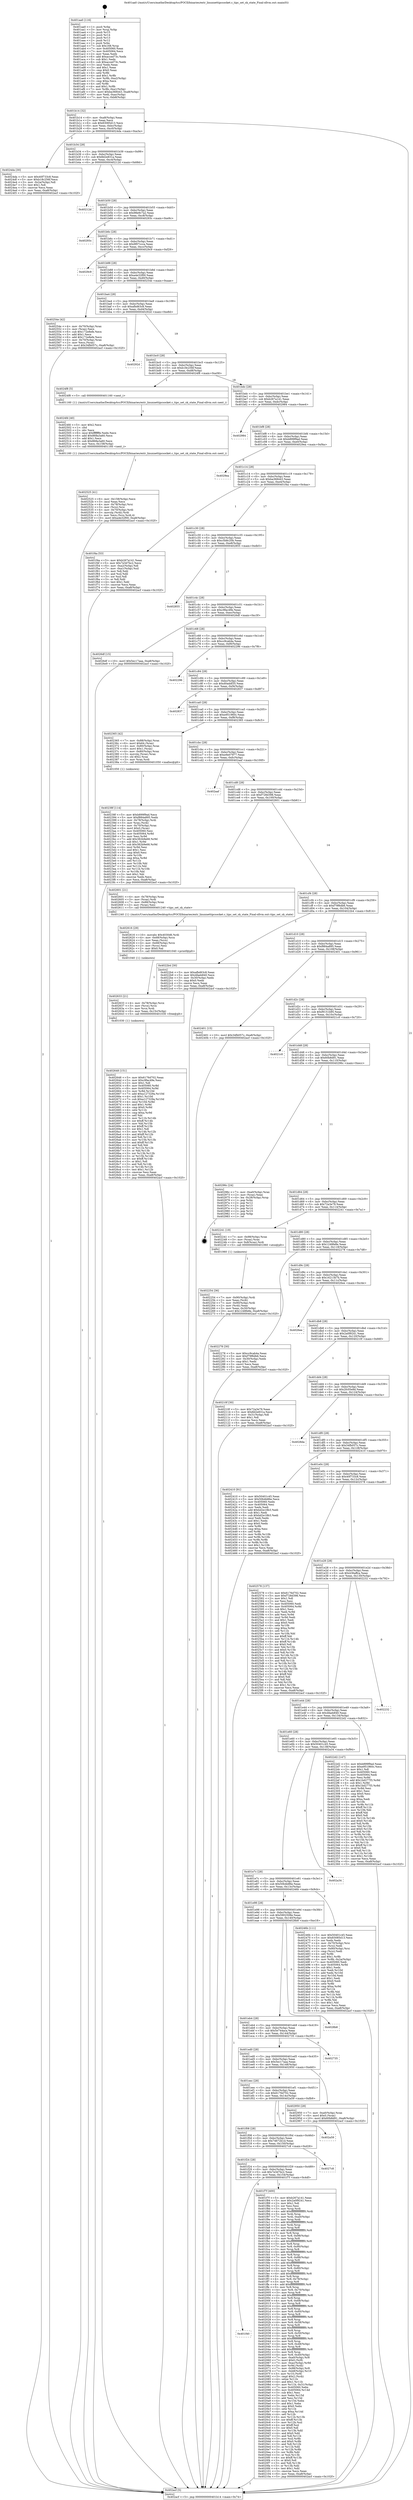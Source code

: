 digraph "0x401aa0" {
  label = "0x401aa0 (/mnt/c/Users/mathe/Desktop/tcc/POCII/binaries/extr_linuxnettipcsocket.c_tipc_set_sk_state_Final-ollvm.out::main(0))"
  labelloc = "t"
  node[shape=record]

  Entry [label="",width=0.3,height=0.3,shape=circle,fillcolor=black,style=filled]
  "0x401b14" [label="{
     0x401b14 [32]\l
     | [instrs]\l
     &nbsp;&nbsp;0x401b14 \<+6\>: mov -0xa8(%rbp),%eax\l
     &nbsp;&nbsp;0x401b1a \<+2\>: mov %eax,%ecx\l
     &nbsp;&nbsp;0x401b1c \<+6\>: sub $0x83085d13,%ecx\l
     &nbsp;&nbsp;0x401b22 \<+6\>: mov %eax,-0xbc(%rbp)\l
     &nbsp;&nbsp;0x401b28 \<+6\>: mov %ecx,-0xc0(%rbp)\l
     &nbsp;&nbsp;0x401b2e \<+6\>: je 00000000004024da \<main+0xa3a\>\l
  }"]
  "0x4024da" [label="{
     0x4024da [30]\l
     | [instrs]\l
     &nbsp;&nbsp;0x4024da \<+5\>: mov $0x40f733c8,%eax\l
     &nbsp;&nbsp;0x4024df \<+5\>: mov $0xb18c256f,%ecx\l
     &nbsp;&nbsp;0x4024e4 \<+3\>: mov -0x2a(%rbp),%dl\l
     &nbsp;&nbsp;0x4024e7 \<+3\>: test $0x1,%dl\l
     &nbsp;&nbsp;0x4024ea \<+3\>: cmovne %ecx,%eax\l
     &nbsp;&nbsp;0x4024ed \<+6\>: mov %eax,-0xa8(%rbp)\l
     &nbsp;&nbsp;0x4024f3 \<+5\>: jmp 0000000000402acf \<main+0x102f\>\l
  }"]
  "0x401b34" [label="{
     0x401b34 [28]\l
     | [instrs]\l
     &nbsp;&nbsp;0x401b34 \<+5\>: jmp 0000000000401b39 \<main+0x99\>\l
     &nbsp;&nbsp;0x401b39 \<+6\>: mov -0xbc(%rbp),%eax\l
     &nbsp;&nbsp;0x401b3f \<+5\>: sub $0x8d2e831a,%eax\l
     &nbsp;&nbsp;0x401b44 \<+6\>: mov %eax,-0xc4(%rbp)\l
     &nbsp;&nbsp;0x401b4a \<+6\>: je 000000000040212d \<main+0x68d\>\l
  }"]
  Exit [label="",width=0.3,height=0.3,shape=circle,fillcolor=black,style=filled,peripheries=2]
  "0x40212d" [label="{
     0x40212d\l
  }", style=dashed]
  "0x401b50" [label="{
     0x401b50 [28]\l
     | [instrs]\l
     &nbsp;&nbsp;0x401b50 \<+5\>: jmp 0000000000401b55 \<main+0xb5\>\l
     &nbsp;&nbsp;0x401b55 \<+6\>: mov -0xbc(%rbp),%eax\l
     &nbsp;&nbsp;0x401b5b \<+5\>: sub $0x98e9c7a2,%eax\l
     &nbsp;&nbsp;0x401b60 \<+6\>: mov %eax,-0xc8(%rbp)\l
     &nbsp;&nbsp;0x401b66 \<+6\>: je 000000000040293c \<main+0xe9c\>\l
  }"]
  "0x402648" [label="{
     0x402648 [151]\l
     | [instrs]\l
     &nbsp;&nbsp;0x402648 \<+5\>: mov $0x6176d702,%eax\l
     &nbsp;&nbsp;0x40264d \<+5\>: mov $0xc9fac49e,%esi\l
     &nbsp;&nbsp;0x402652 \<+2\>: mov $0x1,%dl\l
     &nbsp;&nbsp;0x402654 \<+8\>: mov 0x405060,%r8d\l
     &nbsp;&nbsp;0x40265c \<+8\>: mov 0x405064,%r9d\l
     &nbsp;&nbsp;0x402664 \<+3\>: mov %r8d,%r10d\l
     &nbsp;&nbsp;0x402667 \<+7\>: add $0xa127329a,%r10d\l
     &nbsp;&nbsp;0x40266e \<+4\>: sub $0x1,%r10d\l
     &nbsp;&nbsp;0x402672 \<+7\>: sub $0xa127329a,%r10d\l
     &nbsp;&nbsp;0x402679 \<+4\>: imul %r10d,%r8d\l
     &nbsp;&nbsp;0x40267d \<+4\>: and $0x1,%r8d\l
     &nbsp;&nbsp;0x402681 \<+4\>: cmp $0x0,%r8d\l
     &nbsp;&nbsp;0x402685 \<+4\>: sete %r11b\l
     &nbsp;&nbsp;0x402689 \<+4\>: cmp $0xa,%r9d\l
     &nbsp;&nbsp;0x40268d \<+3\>: setl %bl\l
     &nbsp;&nbsp;0x402690 \<+3\>: mov %r11b,%r14b\l
     &nbsp;&nbsp;0x402693 \<+4\>: xor $0xff,%r14b\l
     &nbsp;&nbsp;0x402697 \<+3\>: mov %bl,%r15b\l
     &nbsp;&nbsp;0x40269a \<+4\>: xor $0xff,%r15b\l
     &nbsp;&nbsp;0x40269e \<+3\>: xor $0x1,%dl\l
     &nbsp;&nbsp;0x4026a1 \<+3\>: mov %r14b,%r12b\l
     &nbsp;&nbsp;0x4026a4 \<+4\>: and $0xff,%r12b\l
     &nbsp;&nbsp;0x4026a8 \<+3\>: and %dl,%r11b\l
     &nbsp;&nbsp;0x4026ab \<+3\>: mov %r15b,%r13b\l
     &nbsp;&nbsp;0x4026ae \<+4\>: and $0xff,%r13b\l
     &nbsp;&nbsp;0x4026b2 \<+2\>: and %dl,%bl\l
     &nbsp;&nbsp;0x4026b4 \<+3\>: or %r11b,%r12b\l
     &nbsp;&nbsp;0x4026b7 \<+3\>: or %bl,%r13b\l
     &nbsp;&nbsp;0x4026ba \<+3\>: xor %r13b,%r12b\l
     &nbsp;&nbsp;0x4026bd \<+3\>: or %r15b,%r14b\l
     &nbsp;&nbsp;0x4026c0 \<+4\>: xor $0xff,%r14b\l
     &nbsp;&nbsp;0x4026c4 \<+3\>: or $0x1,%dl\l
     &nbsp;&nbsp;0x4026c7 \<+3\>: and %dl,%r14b\l
     &nbsp;&nbsp;0x4026ca \<+3\>: or %r14b,%r12b\l
     &nbsp;&nbsp;0x4026cd \<+4\>: test $0x1,%r12b\l
     &nbsp;&nbsp;0x4026d1 \<+3\>: cmovne %esi,%eax\l
     &nbsp;&nbsp;0x4026d4 \<+6\>: mov %eax,-0xa8(%rbp)\l
     &nbsp;&nbsp;0x4026da \<+5\>: jmp 0000000000402acf \<main+0x102f\>\l
  }"]
  "0x40293c" [label="{
     0x40293c\l
  }", style=dashed]
  "0x401b6c" [label="{
     0x401b6c [28]\l
     | [instrs]\l
     &nbsp;&nbsp;0x401b6c \<+5\>: jmp 0000000000401b71 \<main+0xd1\>\l
     &nbsp;&nbsp;0x401b71 \<+6\>: mov -0xbc(%rbp),%eax\l
     &nbsp;&nbsp;0x401b77 \<+5\>: sub $0x9f07ccca,%eax\l
     &nbsp;&nbsp;0x401b7c \<+6\>: mov %eax,-0xcc(%rbp)\l
     &nbsp;&nbsp;0x401b82 \<+6\>: je 00000000004029c9 \<main+0xf29\>\l
  }"]
  "0x402633" [label="{
     0x402633 [21]\l
     | [instrs]\l
     &nbsp;&nbsp;0x402633 \<+4\>: mov -0x78(%rbp),%rcx\l
     &nbsp;&nbsp;0x402637 \<+3\>: mov (%rcx),%rcx\l
     &nbsp;&nbsp;0x40263a \<+3\>: mov %rcx,%rdi\l
     &nbsp;&nbsp;0x40263d \<+6\>: mov %eax,-0x15c(%rbp)\l
     &nbsp;&nbsp;0x402643 \<+5\>: call 0000000000401030 \<free@plt\>\l
     | [calls]\l
     &nbsp;&nbsp;0x401030 \{1\} (unknown)\l
  }"]
  "0x4029c9" [label="{
     0x4029c9\l
  }", style=dashed]
  "0x401b88" [label="{
     0x401b88 [28]\l
     | [instrs]\l
     &nbsp;&nbsp;0x401b88 \<+5\>: jmp 0000000000401b8d \<main+0xed\>\l
     &nbsp;&nbsp;0x401b8d \<+6\>: mov -0xbc(%rbp),%eax\l
     &nbsp;&nbsp;0x401b93 \<+5\>: sub $0xa4e32f00,%eax\l
     &nbsp;&nbsp;0x401b98 \<+6\>: mov %eax,-0xd0(%rbp)\l
     &nbsp;&nbsp;0x401b9e \<+6\>: je 000000000040254e \<main+0xaae\>\l
  }"]
  "0x402616" [label="{
     0x402616 [29]\l
     | [instrs]\l
     &nbsp;&nbsp;0x402616 \<+10\>: movabs $0x4030d6,%rdi\l
     &nbsp;&nbsp;0x402620 \<+4\>: mov -0x68(%rbp),%rcx\l
     &nbsp;&nbsp;0x402624 \<+2\>: mov %eax,(%rcx)\l
     &nbsp;&nbsp;0x402626 \<+4\>: mov -0x68(%rbp),%rcx\l
     &nbsp;&nbsp;0x40262a \<+2\>: mov (%rcx),%esi\l
     &nbsp;&nbsp;0x40262c \<+2\>: mov $0x0,%al\l
     &nbsp;&nbsp;0x40262e \<+5\>: call 0000000000401040 \<printf@plt\>\l
     | [calls]\l
     &nbsp;&nbsp;0x401040 \{1\} (unknown)\l
  }"]
  "0x40254e" [label="{
     0x40254e [42]\l
     | [instrs]\l
     &nbsp;&nbsp;0x40254e \<+4\>: mov -0x70(%rbp),%rax\l
     &nbsp;&nbsp;0x402552 \<+2\>: mov (%rax),%ecx\l
     &nbsp;&nbsp;0x402554 \<+6\>: sub $0x172e8efe,%ecx\l
     &nbsp;&nbsp;0x40255a \<+3\>: add $0x1,%ecx\l
     &nbsp;&nbsp;0x40255d \<+6\>: add $0x172e8efe,%ecx\l
     &nbsp;&nbsp;0x402563 \<+4\>: mov -0x70(%rbp),%rax\l
     &nbsp;&nbsp;0x402567 \<+2\>: mov %ecx,(%rax)\l
     &nbsp;&nbsp;0x402569 \<+10\>: movl $0x34fb057c,-0xa8(%rbp)\l
     &nbsp;&nbsp;0x402573 \<+5\>: jmp 0000000000402acf \<main+0x102f\>\l
  }"]
  "0x401ba4" [label="{
     0x401ba4 [28]\l
     | [instrs]\l
     &nbsp;&nbsp;0x401ba4 \<+5\>: jmp 0000000000401ba9 \<main+0x109\>\l
     &nbsp;&nbsp;0x401ba9 \<+6\>: mov -0xbc(%rbp),%eax\l
     &nbsp;&nbsp;0x401baf \<+5\>: sub $0xafbd63c8,%eax\l
     &nbsp;&nbsp;0x401bb4 \<+6\>: mov %eax,-0xd4(%rbp)\l
     &nbsp;&nbsp;0x401bba \<+6\>: je 000000000040292d \<main+0xe8d\>\l
  }"]
  "0x402525" [label="{
     0x402525 [41]\l
     | [instrs]\l
     &nbsp;&nbsp;0x402525 \<+6\>: mov -0x158(%rbp),%ecx\l
     &nbsp;&nbsp;0x40252b \<+3\>: imul %eax,%ecx\l
     &nbsp;&nbsp;0x40252e \<+4\>: mov -0x78(%rbp),%rsi\l
     &nbsp;&nbsp;0x402532 \<+3\>: mov (%rsi),%rsi\l
     &nbsp;&nbsp;0x402535 \<+4\>: mov -0x70(%rbp),%rdi\l
     &nbsp;&nbsp;0x402539 \<+3\>: movslq (%rdi),%rdi\l
     &nbsp;&nbsp;0x40253c \<+3\>: mov %ecx,(%rsi,%rdi,4)\l
     &nbsp;&nbsp;0x40253f \<+10\>: movl $0xa4e32f00,-0xa8(%rbp)\l
     &nbsp;&nbsp;0x402549 \<+5\>: jmp 0000000000402acf \<main+0x102f\>\l
  }"]
  "0x40292d" [label="{
     0x40292d\l
  }", style=dashed]
  "0x401bc0" [label="{
     0x401bc0 [28]\l
     | [instrs]\l
     &nbsp;&nbsp;0x401bc0 \<+5\>: jmp 0000000000401bc5 \<main+0x125\>\l
     &nbsp;&nbsp;0x401bc5 \<+6\>: mov -0xbc(%rbp),%eax\l
     &nbsp;&nbsp;0x401bcb \<+5\>: sub $0xb18c256f,%eax\l
     &nbsp;&nbsp;0x401bd0 \<+6\>: mov %eax,-0xd8(%rbp)\l
     &nbsp;&nbsp;0x401bd6 \<+6\>: je 00000000004024f8 \<main+0xa58\>\l
  }"]
  "0x4024fd" [label="{
     0x4024fd [40]\l
     | [instrs]\l
     &nbsp;&nbsp;0x4024fd \<+5\>: mov $0x2,%ecx\l
     &nbsp;&nbsp;0x402502 \<+1\>: cltd\l
     &nbsp;&nbsp;0x402503 \<+2\>: idiv %ecx\l
     &nbsp;&nbsp;0x402505 \<+6\>: imul $0xfffffffe,%edx,%ecx\l
     &nbsp;&nbsp;0x40250b \<+6\>: add $0x868a3a60,%ecx\l
     &nbsp;&nbsp;0x402511 \<+3\>: add $0x1,%ecx\l
     &nbsp;&nbsp;0x402514 \<+6\>: sub $0x868a3a60,%ecx\l
     &nbsp;&nbsp;0x40251a \<+6\>: mov %ecx,-0x158(%rbp)\l
     &nbsp;&nbsp;0x402520 \<+5\>: call 0000000000401160 \<next_i\>\l
     | [calls]\l
     &nbsp;&nbsp;0x401160 \{1\} (/mnt/c/Users/mathe/Desktop/tcc/POCII/binaries/extr_linuxnettipcsocket.c_tipc_set_sk_state_Final-ollvm.out::next_i)\l
  }"]
  "0x4024f8" [label="{
     0x4024f8 [5]\l
     | [instrs]\l
     &nbsp;&nbsp;0x4024f8 \<+5\>: call 0000000000401160 \<next_i\>\l
     | [calls]\l
     &nbsp;&nbsp;0x401160 \{1\} (/mnt/c/Users/mathe/Desktop/tcc/POCII/binaries/extr_linuxnettipcsocket.c_tipc_set_sk_state_Final-ollvm.out::next_i)\l
  }"]
  "0x401bdc" [label="{
     0x401bdc [28]\l
     | [instrs]\l
     &nbsp;&nbsp;0x401bdc \<+5\>: jmp 0000000000401be1 \<main+0x141\>\l
     &nbsp;&nbsp;0x401be1 \<+6\>: mov -0xbc(%rbp),%eax\l
     &nbsp;&nbsp;0x401be7 \<+5\>: sub $0xb267a141,%eax\l
     &nbsp;&nbsp;0x401bec \<+6\>: mov %eax,-0xdc(%rbp)\l
     &nbsp;&nbsp;0x401bf2 \<+6\>: je 0000000000402984 \<main+0xee4\>\l
  }"]
  "0x40238f" [label="{
     0x40238f [114]\l
     | [instrs]\l
     &nbsp;&nbsp;0x40238f \<+5\>: mov $0xb899f9ad,%ecx\l
     &nbsp;&nbsp;0x402394 \<+5\>: mov $0xf884a895,%edx\l
     &nbsp;&nbsp;0x402399 \<+4\>: mov -0x78(%rbp),%rdi\l
     &nbsp;&nbsp;0x40239d \<+3\>: mov %rax,(%rdi)\l
     &nbsp;&nbsp;0x4023a0 \<+4\>: mov -0x70(%rbp),%rax\l
     &nbsp;&nbsp;0x4023a4 \<+6\>: movl $0x0,(%rax)\l
     &nbsp;&nbsp;0x4023aa \<+7\>: mov 0x405060,%esi\l
     &nbsp;&nbsp;0x4023b1 \<+8\>: mov 0x405064,%r8d\l
     &nbsp;&nbsp;0x4023b9 \<+3\>: mov %esi,%r9d\l
     &nbsp;&nbsp;0x4023bc \<+7\>: add $0x382b9e68,%r9d\l
     &nbsp;&nbsp;0x4023c3 \<+4\>: sub $0x1,%r9d\l
     &nbsp;&nbsp;0x4023c7 \<+7\>: sub $0x382b9e68,%r9d\l
     &nbsp;&nbsp;0x4023ce \<+4\>: imul %r9d,%esi\l
     &nbsp;&nbsp;0x4023d2 \<+3\>: and $0x1,%esi\l
     &nbsp;&nbsp;0x4023d5 \<+3\>: cmp $0x0,%esi\l
     &nbsp;&nbsp;0x4023d8 \<+4\>: sete %r10b\l
     &nbsp;&nbsp;0x4023dc \<+4\>: cmp $0xa,%r8d\l
     &nbsp;&nbsp;0x4023e0 \<+4\>: setl %r11b\l
     &nbsp;&nbsp;0x4023e4 \<+3\>: mov %r10b,%bl\l
     &nbsp;&nbsp;0x4023e7 \<+3\>: and %r11b,%bl\l
     &nbsp;&nbsp;0x4023ea \<+3\>: xor %r11b,%r10b\l
     &nbsp;&nbsp;0x4023ed \<+3\>: or %r10b,%bl\l
     &nbsp;&nbsp;0x4023f0 \<+3\>: test $0x1,%bl\l
     &nbsp;&nbsp;0x4023f3 \<+3\>: cmovne %edx,%ecx\l
     &nbsp;&nbsp;0x4023f6 \<+6\>: mov %ecx,-0xa8(%rbp)\l
     &nbsp;&nbsp;0x4023fc \<+5\>: jmp 0000000000402acf \<main+0x102f\>\l
  }"]
  "0x402984" [label="{
     0x402984\l
  }", style=dashed]
  "0x401bf8" [label="{
     0x401bf8 [28]\l
     | [instrs]\l
     &nbsp;&nbsp;0x401bf8 \<+5\>: jmp 0000000000401bfd \<main+0x15d\>\l
     &nbsp;&nbsp;0x401bfd \<+6\>: mov -0xbc(%rbp),%eax\l
     &nbsp;&nbsp;0x401c03 \<+5\>: sub $0xb899f9ad,%eax\l
     &nbsp;&nbsp;0x401c08 \<+6\>: mov %eax,-0xe0(%rbp)\l
     &nbsp;&nbsp;0x401c0e \<+6\>: je 00000000004029ea \<main+0xf4a\>\l
  }"]
  "0x402254" [label="{
     0x402254 [36]\l
     | [instrs]\l
     &nbsp;&nbsp;0x402254 \<+7\>: mov -0x90(%rbp),%rdi\l
     &nbsp;&nbsp;0x40225b \<+2\>: mov %eax,(%rdi)\l
     &nbsp;&nbsp;0x40225d \<+7\>: mov -0x90(%rbp),%rdi\l
     &nbsp;&nbsp;0x402264 \<+2\>: mov (%rdi),%eax\l
     &nbsp;&nbsp;0x402266 \<+3\>: mov %eax,-0x30(%rbp)\l
     &nbsp;&nbsp;0x402269 \<+10\>: movl $0x1248fe8e,-0xa8(%rbp)\l
     &nbsp;&nbsp;0x402273 \<+5\>: jmp 0000000000402acf \<main+0x102f\>\l
  }"]
  "0x4029ea" [label="{
     0x4029ea\l
  }", style=dashed]
  "0x401c14" [label="{
     0x401c14 [28]\l
     | [instrs]\l
     &nbsp;&nbsp;0x401c14 \<+5\>: jmp 0000000000401c19 \<main+0x179\>\l
     &nbsp;&nbsp;0x401c19 \<+6\>: mov -0xbc(%rbp),%eax\l
     &nbsp;&nbsp;0x401c1f \<+5\>: sub $0xba368443,%eax\l
     &nbsp;&nbsp;0x401c24 \<+6\>: mov %eax,-0xe4(%rbp)\l
     &nbsp;&nbsp;0x401c2a \<+6\>: je 0000000000401f4a \<main+0x4aa\>\l
  }"]
  "0x401f40" [label="{
     0x401f40\l
  }", style=dashed]
  "0x401f4a" [label="{
     0x401f4a [53]\l
     | [instrs]\l
     &nbsp;&nbsp;0x401f4a \<+5\>: mov $0xb267a141,%eax\l
     &nbsp;&nbsp;0x401f4f \<+5\>: mov $0x7e3d7bc2,%ecx\l
     &nbsp;&nbsp;0x401f54 \<+6\>: mov -0xa2(%rbp),%dl\l
     &nbsp;&nbsp;0x401f5a \<+7\>: mov -0xa1(%rbp),%sil\l
     &nbsp;&nbsp;0x401f61 \<+3\>: mov %dl,%dil\l
     &nbsp;&nbsp;0x401f64 \<+3\>: and %sil,%dil\l
     &nbsp;&nbsp;0x401f67 \<+3\>: xor %sil,%dl\l
     &nbsp;&nbsp;0x401f6a \<+3\>: or %dl,%dil\l
     &nbsp;&nbsp;0x401f6d \<+4\>: test $0x1,%dil\l
     &nbsp;&nbsp;0x401f71 \<+3\>: cmovne %ecx,%eax\l
     &nbsp;&nbsp;0x401f74 \<+6\>: mov %eax,-0xa8(%rbp)\l
     &nbsp;&nbsp;0x401f7a \<+5\>: jmp 0000000000402acf \<main+0x102f\>\l
  }"]
  "0x401c30" [label="{
     0x401c30 [28]\l
     | [instrs]\l
     &nbsp;&nbsp;0x401c30 \<+5\>: jmp 0000000000401c35 \<main+0x195\>\l
     &nbsp;&nbsp;0x401c35 \<+6\>: mov -0xbc(%rbp),%eax\l
     &nbsp;&nbsp;0x401c3b \<+5\>: sub $0xc5b8c20b,%eax\l
     &nbsp;&nbsp;0x401c40 \<+6\>: mov %eax,-0xe8(%rbp)\l
     &nbsp;&nbsp;0x401c46 \<+6\>: je 0000000000402855 \<main+0xdb5\>\l
  }"]
  "0x402acf" [label="{
     0x402acf [5]\l
     | [instrs]\l
     &nbsp;&nbsp;0x402acf \<+5\>: jmp 0000000000401b14 \<main+0x74\>\l
  }"]
  "0x401aa0" [label="{
     0x401aa0 [116]\l
     | [instrs]\l
     &nbsp;&nbsp;0x401aa0 \<+1\>: push %rbp\l
     &nbsp;&nbsp;0x401aa1 \<+3\>: mov %rsp,%rbp\l
     &nbsp;&nbsp;0x401aa4 \<+2\>: push %r15\l
     &nbsp;&nbsp;0x401aa6 \<+2\>: push %r14\l
     &nbsp;&nbsp;0x401aa8 \<+2\>: push %r13\l
     &nbsp;&nbsp;0x401aaa \<+2\>: push %r12\l
     &nbsp;&nbsp;0x401aac \<+1\>: push %rbx\l
     &nbsp;&nbsp;0x401aad \<+7\>: sub $0x168,%rsp\l
     &nbsp;&nbsp;0x401ab4 \<+7\>: mov 0x405060,%eax\l
     &nbsp;&nbsp;0x401abb \<+7\>: mov 0x405064,%ecx\l
     &nbsp;&nbsp;0x401ac2 \<+2\>: mov %eax,%edx\l
     &nbsp;&nbsp;0x401ac4 \<+6\>: add $0xacced73c,%edx\l
     &nbsp;&nbsp;0x401aca \<+3\>: sub $0x1,%edx\l
     &nbsp;&nbsp;0x401acd \<+6\>: sub $0xacced73c,%edx\l
     &nbsp;&nbsp;0x401ad3 \<+3\>: imul %edx,%eax\l
     &nbsp;&nbsp;0x401ad6 \<+3\>: and $0x1,%eax\l
     &nbsp;&nbsp;0x401ad9 \<+3\>: cmp $0x0,%eax\l
     &nbsp;&nbsp;0x401adc \<+4\>: sete %r8b\l
     &nbsp;&nbsp;0x401ae0 \<+4\>: and $0x1,%r8b\l
     &nbsp;&nbsp;0x401ae4 \<+7\>: mov %r8b,-0xa2(%rbp)\l
     &nbsp;&nbsp;0x401aeb \<+3\>: cmp $0xa,%ecx\l
     &nbsp;&nbsp;0x401aee \<+4\>: setl %r8b\l
     &nbsp;&nbsp;0x401af2 \<+4\>: and $0x1,%r8b\l
     &nbsp;&nbsp;0x401af6 \<+7\>: mov %r8b,-0xa1(%rbp)\l
     &nbsp;&nbsp;0x401afd \<+10\>: movl $0xba368443,-0xa8(%rbp)\l
     &nbsp;&nbsp;0x401b07 \<+6\>: mov %edi,-0xac(%rbp)\l
     &nbsp;&nbsp;0x401b0d \<+7\>: mov %rsi,-0xb8(%rbp)\l
  }"]
  "0x401f7f" [label="{
     0x401f7f [400]\l
     | [instrs]\l
     &nbsp;&nbsp;0x401f7f \<+5\>: mov $0xb267a141,%eax\l
     &nbsp;&nbsp;0x401f84 \<+5\>: mov $0x2a0f9241,%ecx\l
     &nbsp;&nbsp;0x401f89 \<+2\>: mov $0x1,%dl\l
     &nbsp;&nbsp;0x401f8b \<+2\>: xor %esi,%esi\l
     &nbsp;&nbsp;0x401f8d \<+3\>: mov %rsp,%rdi\l
     &nbsp;&nbsp;0x401f90 \<+4\>: add $0xfffffffffffffff0,%rdi\l
     &nbsp;&nbsp;0x401f94 \<+3\>: mov %rdi,%rsp\l
     &nbsp;&nbsp;0x401f97 \<+7\>: mov %rdi,-0xa0(%rbp)\l
     &nbsp;&nbsp;0x401f9e \<+3\>: mov %rsp,%rdi\l
     &nbsp;&nbsp;0x401fa1 \<+4\>: add $0xfffffffffffffff0,%rdi\l
     &nbsp;&nbsp;0x401fa5 \<+3\>: mov %rdi,%rsp\l
     &nbsp;&nbsp;0x401fa8 \<+3\>: mov %rsp,%r8\l
     &nbsp;&nbsp;0x401fab \<+4\>: add $0xfffffffffffffff0,%r8\l
     &nbsp;&nbsp;0x401faf \<+3\>: mov %r8,%rsp\l
     &nbsp;&nbsp;0x401fb2 \<+7\>: mov %r8,-0x98(%rbp)\l
     &nbsp;&nbsp;0x401fb9 \<+3\>: mov %rsp,%r8\l
     &nbsp;&nbsp;0x401fbc \<+4\>: add $0xfffffffffffffff0,%r8\l
     &nbsp;&nbsp;0x401fc0 \<+3\>: mov %r8,%rsp\l
     &nbsp;&nbsp;0x401fc3 \<+7\>: mov %r8,-0x90(%rbp)\l
     &nbsp;&nbsp;0x401fca \<+3\>: mov %rsp,%r8\l
     &nbsp;&nbsp;0x401fcd \<+4\>: add $0xfffffffffffffff0,%r8\l
     &nbsp;&nbsp;0x401fd1 \<+3\>: mov %r8,%rsp\l
     &nbsp;&nbsp;0x401fd4 \<+7\>: mov %r8,-0x88(%rbp)\l
     &nbsp;&nbsp;0x401fdb \<+3\>: mov %rsp,%r8\l
     &nbsp;&nbsp;0x401fde \<+4\>: add $0xfffffffffffffff0,%r8\l
     &nbsp;&nbsp;0x401fe2 \<+3\>: mov %r8,%rsp\l
     &nbsp;&nbsp;0x401fe5 \<+4\>: mov %r8,-0x80(%rbp)\l
     &nbsp;&nbsp;0x401fe9 \<+3\>: mov %rsp,%r8\l
     &nbsp;&nbsp;0x401fec \<+4\>: add $0xfffffffffffffff0,%r8\l
     &nbsp;&nbsp;0x401ff0 \<+3\>: mov %r8,%rsp\l
     &nbsp;&nbsp;0x401ff3 \<+4\>: mov %r8,-0x78(%rbp)\l
     &nbsp;&nbsp;0x401ff7 \<+3\>: mov %rsp,%r8\l
     &nbsp;&nbsp;0x401ffa \<+4\>: add $0xfffffffffffffff0,%r8\l
     &nbsp;&nbsp;0x401ffe \<+3\>: mov %r8,%rsp\l
     &nbsp;&nbsp;0x402001 \<+4\>: mov %r8,-0x70(%rbp)\l
     &nbsp;&nbsp;0x402005 \<+3\>: mov %rsp,%r8\l
     &nbsp;&nbsp;0x402008 \<+4\>: add $0xfffffffffffffff0,%r8\l
     &nbsp;&nbsp;0x40200c \<+3\>: mov %r8,%rsp\l
     &nbsp;&nbsp;0x40200f \<+4\>: mov %r8,-0x68(%rbp)\l
     &nbsp;&nbsp;0x402013 \<+3\>: mov %rsp,%r8\l
     &nbsp;&nbsp;0x402016 \<+4\>: add $0xfffffffffffffff0,%r8\l
     &nbsp;&nbsp;0x40201a \<+3\>: mov %r8,%rsp\l
     &nbsp;&nbsp;0x40201d \<+4\>: mov %r8,-0x60(%rbp)\l
     &nbsp;&nbsp;0x402021 \<+3\>: mov %rsp,%r8\l
     &nbsp;&nbsp;0x402024 \<+4\>: add $0xfffffffffffffff0,%r8\l
     &nbsp;&nbsp;0x402028 \<+3\>: mov %r8,%rsp\l
     &nbsp;&nbsp;0x40202b \<+4\>: mov %r8,-0x58(%rbp)\l
     &nbsp;&nbsp;0x40202f \<+3\>: mov %rsp,%r8\l
     &nbsp;&nbsp;0x402032 \<+4\>: add $0xfffffffffffffff0,%r8\l
     &nbsp;&nbsp;0x402036 \<+3\>: mov %r8,%rsp\l
     &nbsp;&nbsp;0x402039 \<+4\>: mov %r8,-0x50(%rbp)\l
     &nbsp;&nbsp;0x40203d \<+3\>: mov %rsp,%r8\l
     &nbsp;&nbsp;0x402040 \<+4\>: add $0xfffffffffffffff0,%r8\l
     &nbsp;&nbsp;0x402044 \<+3\>: mov %r8,%rsp\l
     &nbsp;&nbsp;0x402047 \<+4\>: mov %r8,-0x48(%rbp)\l
     &nbsp;&nbsp;0x40204b \<+3\>: mov %rsp,%r8\l
     &nbsp;&nbsp;0x40204e \<+4\>: add $0xfffffffffffffff0,%r8\l
     &nbsp;&nbsp;0x402052 \<+3\>: mov %r8,%rsp\l
     &nbsp;&nbsp;0x402055 \<+4\>: mov %r8,-0x40(%rbp)\l
     &nbsp;&nbsp;0x402059 \<+7\>: mov -0xa0(%rbp),%r8\l
     &nbsp;&nbsp;0x402060 \<+7\>: movl $0x0,(%r8)\l
     &nbsp;&nbsp;0x402067 \<+7\>: mov -0xac(%rbp),%r9d\l
     &nbsp;&nbsp;0x40206e \<+3\>: mov %r9d,(%rdi)\l
     &nbsp;&nbsp;0x402071 \<+7\>: mov -0x98(%rbp),%r8\l
     &nbsp;&nbsp;0x402078 \<+7\>: mov -0xb8(%rbp),%r10\l
     &nbsp;&nbsp;0x40207f \<+3\>: mov %r10,(%r8)\l
     &nbsp;&nbsp;0x402082 \<+3\>: cmpl $0x2,(%rdi)\l
     &nbsp;&nbsp;0x402085 \<+4\>: setne %r11b\l
     &nbsp;&nbsp;0x402089 \<+4\>: and $0x1,%r11b\l
     &nbsp;&nbsp;0x40208d \<+4\>: mov %r11b,-0x31(%rbp)\l
     &nbsp;&nbsp;0x402091 \<+7\>: mov 0x405060,%ebx\l
     &nbsp;&nbsp;0x402098 \<+8\>: mov 0x405064,%r14d\l
     &nbsp;&nbsp;0x4020a0 \<+3\>: sub $0x1,%esi\l
     &nbsp;&nbsp;0x4020a3 \<+3\>: mov %ebx,%r15d\l
     &nbsp;&nbsp;0x4020a6 \<+3\>: add %esi,%r15d\l
     &nbsp;&nbsp;0x4020a9 \<+4\>: imul %r15d,%ebx\l
     &nbsp;&nbsp;0x4020ad \<+3\>: and $0x1,%ebx\l
     &nbsp;&nbsp;0x4020b0 \<+3\>: cmp $0x0,%ebx\l
     &nbsp;&nbsp;0x4020b3 \<+4\>: sete %r11b\l
     &nbsp;&nbsp;0x4020b7 \<+4\>: cmp $0xa,%r14d\l
     &nbsp;&nbsp;0x4020bb \<+4\>: setl %r12b\l
     &nbsp;&nbsp;0x4020bf \<+3\>: mov %r11b,%r13b\l
     &nbsp;&nbsp;0x4020c2 \<+4\>: xor $0xff,%r13b\l
     &nbsp;&nbsp;0x4020c6 \<+3\>: mov %r12b,%sil\l
     &nbsp;&nbsp;0x4020c9 \<+4\>: xor $0xff,%sil\l
     &nbsp;&nbsp;0x4020cd \<+3\>: xor $0x0,%dl\l
     &nbsp;&nbsp;0x4020d0 \<+3\>: mov %r13b,%dil\l
     &nbsp;&nbsp;0x4020d3 \<+4\>: and $0x0,%dil\l
     &nbsp;&nbsp;0x4020d7 \<+3\>: and %dl,%r11b\l
     &nbsp;&nbsp;0x4020da \<+3\>: mov %sil,%r8b\l
     &nbsp;&nbsp;0x4020dd \<+4\>: and $0x0,%r8b\l
     &nbsp;&nbsp;0x4020e1 \<+3\>: and %dl,%r12b\l
     &nbsp;&nbsp;0x4020e4 \<+3\>: or %r11b,%dil\l
     &nbsp;&nbsp;0x4020e7 \<+3\>: or %r12b,%r8b\l
     &nbsp;&nbsp;0x4020ea \<+3\>: xor %r8b,%dil\l
     &nbsp;&nbsp;0x4020ed \<+3\>: or %sil,%r13b\l
     &nbsp;&nbsp;0x4020f0 \<+4\>: xor $0xff,%r13b\l
     &nbsp;&nbsp;0x4020f4 \<+3\>: or $0x0,%dl\l
     &nbsp;&nbsp;0x4020f7 \<+3\>: and %dl,%r13b\l
     &nbsp;&nbsp;0x4020fa \<+3\>: or %r13b,%dil\l
     &nbsp;&nbsp;0x4020fd \<+4\>: test $0x1,%dil\l
     &nbsp;&nbsp;0x402101 \<+3\>: cmovne %ecx,%eax\l
     &nbsp;&nbsp;0x402104 \<+6\>: mov %eax,-0xa8(%rbp)\l
     &nbsp;&nbsp;0x40210a \<+5\>: jmp 0000000000402acf \<main+0x102f\>\l
  }"]
  "0x402855" [label="{
     0x402855\l
  }", style=dashed]
  "0x401c4c" [label="{
     0x401c4c [28]\l
     | [instrs]\l
     &nbsp;&nbsp;0x401c4c \<+5\>: jmp 0000000000401c51 \<main+0x1b1\>\l
     &nbsp;&nbsp;0x401c51 \<+6\>: mov -0xbc(%rbp),%eax\l
     &nbsp;&nbsp;0x401c57 \<+5\>: sub $0xc9fac49e,%eax\l
     &nbsp;&nbsp;0x401c5c \<+6\>: mov %eax,-0xec(%rbp)\l
     &nbsp;&nbsp;0x401c62 \<+6\>: je 00000000004026df \<main+0xc3f\>\l
  }"]
  "0x401f24" [label="{
     0x401f24 [28]\l
     | [instrs]\l
     &nbsp;&nbsp;0x401f24 \<+5\>: jmp 0000000000401f29 \<main+0x489\>\l
     &nbsp;&nbsp;0x401f29 \<+6\>: mov -0xbc(%rbp),%eax\l
     &nbsp;&nbsp;0x401f2f \<+5\>: sub $0x7e3d7bc2,%eax\l
     &nbsp;&nbsp;0x401f34 \<+6\>: mov %eax,-0x154(%rbp)\l
     &nbsp;&nbsp;0x401f3a \<+6\>: je 0000000000401f7f \<main+0x4df\>\l
  }"]
  "0x4026df" [label="{
     0x4026df [15]\l
     | [instrs]\l
     &nbsp;&nbsp;0x4026df \<+10\>: movl $0x5ec17aaa,-0xa8(%rbp)\l
     &nbsp;&nbsp;0x4026e9 \<+5\>: jmp 0000000000402acf \<main+0x102f\>\l
  }"]
  "0x401c68" [label="{
     0x401c68 [28]\l
     | [instrs]\l
     &nbsp;&nbsp;0x401c68 \<+5\>: jmp 0000000000401c6d \<main+0x1cd\>\l
     &nbsp;&nbsp;0x401c6d \<+6\>: mov -0xbc(%rbp),%eax\l
     &nbsp;&nbsp;0x401c73 \<+5\>: sub $0xcc9cab4a,%eax\l
     &nbsp;&nbsp;0x401c78 \<+6\>: mov %eax,-0xf0(%rbp)\l
     &nbsp;&nbsp;0x401c7e \<+6\>: je 0000000000402296 \<main+0x7f6\>\l
  }"]
  "0x4027c8" [label="{
     0x4027c8\l
  }", style=dashed]
  "0x402296" [label="{
     0x402296\l
  }", style=dashed]
  "0x401c84" [label="{
     0x401c84 [28]\l
     | [instrs]\l
     &nbsp;&nbsp;0x401c84 \<+5\>: jmp 0000000000401c89 \<main+0x1e9\>\l
     &nbsp;&nbsp;0x401c89 \<+6\>: mov -0xbc(%rbp),%eax\l
     &nbsp;&nbsp;0x401c8f \<+5\>: sub $0xd0addf35,%eax\l
     &nbsp;&nbsp;0x401c94 \<+6\>: mov %eax,-0xf4(%rbp)\l
     &nbsp;&nbsp;0x401c9a \<+6\>: je 0000000000402837 \<main+0xd97\>\l
  }"]
  "0x401f08" [label="{
     0x401f08 [28]\l
     | [instrs]\l
     &nbsp;&nbsp;0x401f08 \<+5\>: jmp 0000000000401f0d \<main+0x46d\>\l
     &nbsp;&nbsp;0x401f0d \<+6\>: mov -0xbc(%rbp),%eax\l
     &nbsp;&nbsp;0x401f13 \<+5\>: sub $0x74672b1d,%eax\l
     &nbsp;&nbsp;0x401f18 \<+6\>: mov %eax,-0x150(%rbp)\l
     &nbsp;&nbsp;0x401f1e \<+6\>: je 00000000004027c8 \<main+0xd28\>\l
  }"]
  "0x402837" [label="{
     0x402837\l
  }", style=dashed]
  "0x401ca0" [label="{
     0x401ca0 [28]\l
     | [instrs]\l
     &nbsp;&nbsp;0x401ca0 \<+5\>: jmp 0000000000401ca5 \<main+0x205\>\l
     &nbsp;&nbsp;0x401ca5 \<+6\>: mov -0xbc(%rbp),%eax\l
     &nbsp;&nbsp;0x401cab \<+5\>: sub $0xe951960c,%eax\l
     &nbsp;&nbsp;0x401cb0 \<+6\>: mov %eax,-0xf8(%rbp)\l
     &nbsp;&nbsp;0x401cb6 \<+6\>: je 0000000000402365 \<main+0x8c5\>\l
  }"]
  "0x402a59" [label="{
     0x402a59\l
  }", style=dashed]
  "0x402365" [label="{
     0x402365 [42]\l
     | [instrs]\l
     &nbsp;&nbsp;0x402365 \<+7\>: mov -0x88(%rbp),%rax\l
     &nbsp;&nbsp;0x40236c \<+6\>: movl $0x64,(%rax)\l
     &nbsp;&nbsp;0x402372 \<+4\>: mov -0x80(%rbp),%rax\l
     &nbsp;&nbsp;0x402376 \<+6\>: movl $0x1,(%rax)\l
     &nbsp;&nbsp;0x40237c \<+4\>: mov -0x80(%rbp),%rax\l
     &nbsp;&nbsp;0x402380 \<+3\>: movslq (%rax),%rax\l
     &nbsp;&nbsp;0x402383 \<+4\>: shl $0x2,%rax\l
     &nbsp;&nbsp;0x402387 \<+3\>: mov %rax,%rdi\l
     &nbsp;&nbsp;0x40238a \<+5\>: call 0000000000401050 \<malloc@plt\>\l
     | [calls]\l
     &nbsp;&nbsp;0x401050 \{1\} (unknown)\l
  }"]
  "0x401cbc" [label="{
     0x401cbc [28]\l
     | [instrs]\l
     &nbsp;&nbsp;0x401cbc \<+5\>: jmp 0000000000401cc1 \<main+0x221\>\l
     &nbsp;&nbsp;0x401cc1 \<+6\>: mov -0xbc(%rbp),%eax\l
     &nbsp;&nbsp;0x401cc7 \<+5\>: sub $0xe9e07977,%eax\l
     &nbsp;&nbsp;0x401ccc \<+6\>: mov %eax,-0xfc(%rbp)\l
     &nbsp;&nbsp;0x401cd2 \<+6\>: je 0000000000402aaf \<main+0x100f\>\l
  }"]
  "0x401eec" [label="{
     0x401eec [28]\l
     | [instrs]\l
     &nbsp;&nbsp;0x401eec \<+5\>: jmp 0000000000401ef1 \<main+0x451\>\l
     &nbsp;&nbsp;0x401ef1 \<+6\>: mov -0xbc(%rbp),%eax\l
     &nbsp;&nbsp;0x401ef7 \<+5\>: sub $0x6176d702,%eax\l
     &nbsp;&nbsp;0x401efc \<+6\>: mov %eax,-0x14c(%rbp)\l
     &nbsp;&nbsp;0x401f02 \<+6\>: je 0000000000402a59 \<main+0xfb9\>\l
  }"]
  "0x402aaf" [label="{
     0x402aaf\l
  }", style=dashed]
  "0x401cd8" [label="{
     0x401cd8 [28]\l
     | [instrs]\l
     &nbsp;&nbsp;0x401cd8 \<+5\>: jmp 0000000000401cdd \<main+0x23d\>\l
     &nbsp;&nbsp;0x401cdd \<+6\>: mov -0xbc(%rbp),%eax\l
     &nbsp;&nbsp;0x401ce3 \<+5\>: sub $0xf728d398,%eax\l
     &nbsp;&nbsp;0x401ce8 \<+6\>: mov %eax,-0x100(%rbp)\l
     &nbsp;&nbsp;0x401cee \<+6\>: je 0000000000402601 \<main+0xb61\>\l
  }"]
  "0x402950" [label="{
     0x402950 [28]\l
     | [instrs]\l
     &nbsp;&nbsp;0x402950 \<+7\>: mov -0xa0(%rbp),%rax\l
     &nbsp;&nbsp;0x402957 \<+6\>: movl $0x0,(%rax)\l
     &nbsp;&nbsp;0x40295d \<+10\>: movl $0x60b8d91,-0xa8(%rbp)\l
     &nbsp;&nbsp;0x402967 \<+5\>: jmp 0000000000402acf \<main+0x102f\>\l
  }"]
  "0x402601" [label="{
     0x402601 [21]\l
     | [instrs]\l
     &nbsp;&nbsp;0x402601 \<+4\>: mov -0x78(%rbp),%rax\l
     &nbsp;&nbsp;0x402605 \<+3\>: mov (%rax),%rdi\l
     &nbsp;&nbsp;0x402608 \<+7\>: mov -0x88(%rbp),%rax\l
     &nbsp;&nbsp;0x40260f \<+2\>: mov (%rax),%esi\l
     &nbsp;&nbsp;0x402611 \<+5\>: call 0000000000401240 \<tipc_set_sk_state\>\l
     | [calls]\l
     &nbsp;&nbsp;0x401240 \{1\} (/mnt/c/Users/mathe/Desktop/tcc/POCII/binaries/extr_linuxnettipcsocket.c_tipc_set_sk_state_Final-ollvm.out::tipc_set_sk_state)\l
  }"]
  "0x401cf4" [label="{
     0x401cf4 [28]\l
     | [instrs]\l
     &nbsp;&nbsp;0x401cf4 \<+5\>: jmp 0000000000401cf9 \<main+0x259\>\l
     &nbsp;&nbsp;0x401cf9 \<+6\>: mov -0xbc(%rbp),%eax\l
     &nbsp;&nbsp;0x401cff \<+5\>: sub $0xf79f6db6,%eax\l
     &nbsp;&nbsp;0x401d04 \<+6\>: mov %eax,-0x104(%rbp)\l
     &nbsp;&nbsp;0x401d0a \<+6\>: je 00000000004022b4 \<main+0x814\>\l
  }"]
  "0x401ed0" [label="{
     0x401ed0 [28]\l
     | [instrs]\l
     &nbsp;&nbsp;0x401ed0 \<+5\>: jmp 0000000000401ed5 \<main+0x435\>\l
     &nbsp;&nbsp;0x401ed5 \<+6\>: mov -0xbc(%rbp),%eax\l
     &nbsp;&nbsp;0x401edb \<+5\>: sub $0x5ec17aaa,%eax\l
     &nbsp;&nbsp;0x401ee0 \<+6\>: mov %eax,-0x148(%rbp)\l
     &nbsp;&nbsp;0x401ee6 \<+6\>: je 0000000000402950 \<main+0xeb0\>\l
  }"]
  "0x4022b4" [label="{
     0x4022b4 [30]\l
     | [instrs]\l
     &nbsp;&nbsp;0x4022b4 \<+5\>: mov $0xafbd63c8,%eax\l
     &nbsp;&nbsp;0x4022b9 \<+5\>: mov $0x4faeb840,%ecx\l
     &nbsp;&nbsp;0x4022be \<+3\>: mov -0x30(%rbp),%edx\l
     &nbsp;&nbsp;0x4022c1 \<+3\>: cmp $0x0,%edx\l
     &nbsp;&nbsp;0x4022c4 \<+3\>: cmove %ecx,%eax\l
     &nbsp;&nbsp;0x4022c7 \<+6\>: mov %eax,-0xa8(%rbp)\l
     &nbsp;&nbsp;0x4022cd \<+5\>: jmp 0000000000402acf \<main+0x102f\>\l
  }"]
  "0x401d10" [label="{
     0x401d10 [28]\l
     | [instrs]\l
     &nbsp;&nbsp;0x401d10 \<+5\>: jmp 0000000000401d15 \<main+0x275\>\l
     &nbsp;&nbsp;0x401d15 \<+6\>: mov -0xbc(%rbp),%eax\l
     &nbsp;&nbsp;0x401d1b \<+5\>: sub $0xf884a895,%eax\l
     &nbsp;&nbsp;0x401d20 \<+6\>: mov %eax,-0x108(%rbp)\l
     &nbsp;&nbsp;0x401d26 \<+6\>: je 0000000000402401 \<main+0x961\>\l
  }"]
  "0x402735" [label="{
     0x402735\l
  }", style=dashed]
  "0x402401" [label="{
     0x402401 [15]\l
     | [instrs]\l
     &nbsp;&nbsp;0x402401 \<+10\>: movl $0x34fb057c,-0xa8(%rbp)\l
     &nbsp;&nbsp;0x40240b \<+5\>: jmp 0000000000402acf \<main+0x102f\>\l
  }"]
  "0x401d2c" [label="{
     0x401d2c [28]\l
     | [instrs]\l
     &nbsp;&nbsp;0x401d2c \<+5\>: jmp 0000000000401d31 \<main+0x291\>\l
     &nbsp;&nbsp;0x401d31 \<+6\>: mov -0xbc(%rbp),%eax\l
     &nbsp;&nbsp;0x401d37 \<+5\>: sub $0xf9151b95,%eax\l
     &nbsp;&nbsp;0x401d3c \<+6\>: mov %eax,-0x10c(%rbp)\l
     &nbsp;&nbsp;0x401d42 \<+6\>: je 00000000004021c0 \<main+0x720\>\l
  }"]
  "0x401eb4" [label="{
     0x401eb4 [28]\l
     | [instrs]\l
     &nbsp;&nbsp;0x401eb4 \<+5\>: jmp 0000000000401eb9 \<main+0x419\>\l
     &nbsp;&nbsp;0x401eb9 \<+6\>: mov -0xbc(%rbp),%eax\l
     &nbsp;&nbsp;0x401ebf \<+5\>: sub $0x5e744aca,%eax\l
     &nbsp;&nbsp;0x401ec4 \<+6\>: mov %eax,-0x144(%rbp)\l
     &nbsp;&nbsp;0x401eca \<+6\>: je 0000000000402735 \<main+0xc95\>\l
  }"]
  "0x4021c0" [label="{
     0x4021c0\l
  }", style=dashed]
  "0x401d48" [label="{
     0x401d48 [28]\l
     | [instrs]\l
     &nbsp;&nbsp;0x401d48 \<+5\>: jmp 0000000000401d4d \<main+0x2ad\>\l
     &nbsp;&nbsp;0x401d4d \<+6\>: mov -0xbc(%rbp),%eax\l
     &nbsp;&nbsp;0x401d53 \<+5\>: sub $0x60b8d91,%eax\l
     &nbsp;&nbsp;0x401d58 \<+6\>: mov %eax,-0x110(%rbp)\l
     &nbsp;&nbsp;0x401d5e \<+6\>: je 000000000040296c \<main+0xecc\>\l
  }"]
  "0x4028b8" [label="{
     0x4028b8\l
  }", style=dashed]
  "0x40296c" [label="{
     0x40296c [24]\l
     | [instrs]\l
     &nbsp;&nbsp;0x40296c \<+7\>: mov -0xa0(%rbp),%rax\l
     &nbsp;&nbsp;0x402973 \<+2\>: mov (%rax),%eax\l
     &nbsp;&nbsp;0x402975 \<+4\>: lea -0x28(%rbp),%rsp\l
     &nbsp;&nbsp;0x402979 \<+1\>: pop %rbx\l
     &nbsp;&nbsp;0x40297a \<+2\>: pop %r12\l
     &nbsp;&nbsp;0x40297c \<+2\>: pop %r13\l
     &nbsp;&nbsp;0x40297e \<+2\>: pop %r14\l
     &nbsp;&nbsp;0x402980 \<+2\>: pop %r15\l
     &nbsp;&nbsp;0x402982 \<+1\>: pop %rbp\l
     &nbsp;&nbsp;0x402983 \<+1\>: ret\l
  }"]
  "0x401d64" [label="{
     0x401d64 [28]\l
     | [instrs]\l
     &nbsp;&nbsp;0x401d64 \<+5\>: jmp 0000000000401d69 \<main+0x2c9\>\l
     &nbsp;&nbsp;0x401d69 \<+6\>: mov -0xbc(%rbp),%eax\l
     &nbsp;&nbsp;0x401d6f \<+5\>: sub $0x72a3e79,%eax\l
     &nbsp;&nbsp;0x401d74 \<+6\>: mov %eax,-0x114(%rbp)\l
     &nbsp;&nbsp;0x401d7a \<+6\>: je 0000000000402241 \<main+0x7a1\>\l
  }"]
  "0x401e98" [label="{
     0x401e98 [28]\l
     | [instrs]\l
     &nbsp;&nbsp;0x401e98 \<+5\>: jmp 0000000000401e9d \<main+0x3fd\>\l
     &nbsp;&nbsp;0x401e9d \<+6\>: mov -0xbc(%rbp),%eax\l
     &nbsp;&nbsp;0x401ea3 \<+5\>: sub $0x5902508e,%eax\l
     &nbsp;&nbsp;0x401ea8 \<+6\>: mov %eax,-0x140(%rbp)\l
     &nbsp;&nbsp;0x401eae \<+6\>: je 00000000004028b8 \<main+0xe18\>\l
  }"]
  "0x402241" [label="{
     0x402241 [19]\l
     | [instrs]\l
     &nbsp;&nbsp;0x402241 \<+7\>: mov -0x98(%rbp),%rax\l
     &nbsp;&nbsp;0x402248 \<+3\>: mov (%rax),%rax\l
     &nbsp;&nbsp;0x40224b \<+4\>: mov 0x8(%rax),%rdi\l
     &nbsp;&nbsp;0x40224f \<+5\>: call 0000000000401060 \<atoi@plt\>\l
     | [calls]\l
     &nbsp;&nbsp;0x401060 \{1\} (unknown)\l
  }"]
  "0x401d80" [label="{
     0x401d80 [28]\l
     | [instrs]\l
     &nbsp;&nbsp;0x401d80 \<+5\>: jmp 0000000000401d85 \<main+0x2e5\>\l
     &nbsp;&nbsp;0x401d85 \<+6\>: mov -0xbc(%rbp),%eax\l
     &nbsp;&nbsp;0x401d8b \<+5\>: sub $0x1248fe8e,%eax\l
     &nbsp;&nbsp;0x401d90 \<+6\>: mov %eax,-0x118(%rbp)\l
     &nbsp;&nbsp;0x401d96 \<+6\>: je 0000000000402278 \<main+0x7d8\>\l
  }"]
  "0x40246b" [label="{
     0x40246b [111]\l
     | [instrs]\l
     &nbsp;&nbsp;0x40246b \<+5\>: mov $0x50401c45,%eax\l
     &nbsp;&nbsp;0x402470 \<+5\>: mov $0x83085d13,%ecx\l
     &nbsp;&nbsp;0x402475 \<+2\>: xor %edx,%edx\l
     &nbsp;&nbsp;0x402477 \<+4\>: mov -0x70(%rbp),%rsi\l
     &nbsp;&nbsp;0x40247b \<+2\>: mov (%rsi),%edi\l
     &nbsp;&nbsp;0x40247d \<+4\>: mov -0x80(%rbp),%rsi\l
     &nbsp;&nbsp;0x402481 \<+2\>: cmp (%rsi),%edi\l
     &nbsp;&nbsp;0x402483 \<+4\>: setl %r8b\l
     &nbsp;&nbsp;0x402487 \<+4\>: and $0x1,%r8b\l
     &nbsp;&nbsp;0x40248b \<+4\>: mov %r8b,-0x2a(%rbp)\l
     &nbsp;&nbsp;0x40248f \<+7\>: mov 0x405060,%edi\l
     &nbsp;&nbsp;0x402496 \<+8\>: mov 0x405064,%r9d\l
     &nbsp;&nbsp;0x40249e \<+3\>: sub $0x1,%edx\l
     &nbsp;&nbsp;0x4024a1 \<+3\>: mov %edi,%r10d\l
     &nbsp;&nbsp;0x4024a4 \<+3\>: add %edx,%r10d\l
     &nbsp;&nbsp;0x4024a7 \<+4\>: imul %r10d,%edi\l
     &nbsp;&nbsp;0x4024ab \<+3\>: and $0x1,%edi\l
     &nbsp;&nbsp;0x4024ae \<+3\>: cmp $0x0,%edi\l
     &nbsp;&nbsp;0x4024b1 \<+4\>: sete %r8b\l
     &nbsp;&nbsp;0x4024b5 \<+4\>: cmp $0xa,%r9d\l
     &nbsp;&nbsp;0x4024b9 \<+4\>: setl %r11b\l
     &nbsp;&nbsp;0x4024bd \<+3\>: mov %r8b,%bl\l
     &nbsp;&nbsp;0x4024c0 \<+3\>: and %r11b,%bl\l
     &nbsp;&nbsp;0x4024c3 \<+3\>: xor %r11b,%r8b\l
     &nbsp;&nbsp;0x4024c6 \<+3\>: or %r8b,%bl\l
     &nbsp;&nbsp;0x4024c9 \<+3\>: test $0x1,%bl\l
     &nbsp;&nbsp;0x4024cc \<+3\>: cmovne %ecx,%eax\l
     &nbsp;&nbsp;0x4024cf \<+6\>: mov %eax,-0xa8(%rbp)\l
     &nbsp;&nbsp;0x4024d5 \<+5\>: jmp 0000000000402acf \<main+0x102f\>\l
  }"]
  "0x402278" [label="{
     0x402278 [30]\l
     | [instrs]\l
     &nbsp;&nbsp;0x402278 \<+5\>: mov $0xcc9cab4a,%eax\l
     &nbsp;&nbsp;0x40227d \<+5\>: mov $0xf79f6db6,%ecx\l
     &nbsp;&nbsp;0x402282 \<+3\>: mov -0x30(%rbp),%edx\l
     &nbsp;&nbsp;0x402285 \<+3\>: cmp $0x1,%edx\l
     &nbsp;&nbsp;0x402288 \<+3\>: cmovl %ecx,%eax\l
     &nbsp;&nbsp;0x40228b \<+6\>: mov %eax,-0xa8(%rbp)\l
     &nbsp;&nbsp;0x402291 \<+5\>: jmp 0000000000402acf \<main+0x102f\>\l
  }"]
  "0x401d9c" [label="{
     0x401d9c [28]\l
     | [instrs]\l
     &nbsp;&nbsp;0x401d9c \<+5\>: jmp 0000000000401da1 \<main+0x301\>\l
     &nbsp;&nbsp;0x401da1 \<+6\>: mov -0xbc(%rbp),%eax\l
     &nbsp;&nbsp;0x401da7 \<+5\>: sub $0x16213b7b,%eax\l
     &nbsp;&nbsp;0x401dac \<+6\>: mov %eax,-0x11c(%rbp)\l
     &nbsp;&nbsp;0x401db2 \<+6\>: je 00000000004026ee \<main+0xc4e\>\l
  }"]
  "0x401e7c" [label="{
     0x401e7c [28]\l
     | [instrs]\l
     &nbsp;&nbsp;0x401e7c \<+5\>: jmp 0000000000401e81 \<main+0x3e1\>\l
     &nbsp;&nbsp;0x401e81 \<+6\>: mov -0xbc(%rbp),%eax\l
     &nbsp;&nbsp;0x401e87 \<+5\>: sub $0x50b4b86e,%eax\l
     &nbsp;&nbsp;0x401e8c \<+6\>: mov %eax,-0x13c(%rbp)\l
     &nbsp;&nbsp;0x401e92 \<+6\>: je 000000000040246b \<main+0x9cb\>\l
  }"]
  "0x4026ee" [label="{
     0x4026ee\l
  }", style=dashed]
  "0x401db8" [label="{
     0x401db8 [28]\l
     | [instrs]\l
     &nbsp;&nbsp;0x401db8 \<+5\>: jmp 0000000000401dbd \<main+0x31d\>\l
     &nbsp;&nbsp;0x401dbd \<+6\>: mov -0xbc(%rbp),%eax\l
     &nbsp;&nbsp;0x401dc3 \<+5\>: sub $0x2a0f9241,%eax\l
     &nbsp;&nbsp;0x401dc8 \<+6\>: mov %eax,-0x120(%rbp)\l
     &nbsp;&nbsp;0x401dce \<+6\>: je 000000000040210f \<main+0x66f\>\l
  }"]
  "0x402a34" [label="{
     0x402a34\l
  }", style=dashed]
  "0x40210f" [label="{
     0x40210f [30]\l
     | [instrs]\l
     &nbsp;&nbsp;0x40210f \<+5\>: mov $0x72a3e79,%eax\l
     &nbsp;&nbsp;0x402114 \<+5\>: mov $0x8d2e831a,%ecx\l
     &nbsp;&nbsp;0x402119 \<+3\>: mov -0x31(%rbp),%dl\l
     &nbsp;&nbsp;0x40211c \<+3\>: test $0x1,%dl\l
     &nbsp;&nbsp;0x40211f \<+3\>: cmovne %ecx,%eax\l
     &nbsp;&nbsp;0x402122 \<+6\>: mov %eax,-0xa8(%rbp)\l
     &nbsp;&nbsp;0x402128 \<+5\>: jmp 0000000000402acf \<main+0x102f\>\l
  }"]
  "0x401dd4" [label="{
     0x401dd4 [28]\l
     | [instrs]\l
     &nbsp;&nbsp;0x401dd4 \<+5\>: jmp 0000000000401dd9 \<main+0x339\>\l
     &nbsp;&nbsp;0x401dd9 \<+6\>: mov -0xbc(%rbp),%eax\l
     &nbsp;&nbsp;0x401ddf \<+5\>: sub $0x2fc05e9d,%eax\l
     &nbsp;&nbsp;0x401de4 \<+6\>: mov %eax,-0x124(%rbp)\l
     &nbsp;&nbsp;0x401dea \<+6\>: je 00000000004028da \<main+0xe3a\>\l
  }"]
  "0x401e60" [label="{
     0x401e60 [28]\l
     | [instrs]\l
     &nbsp;&nbsp;0x401e60 \<+5\>: jmp 0000000000401e65 \<main+0x3c5\>\l
     &nbsp;&nbsp;0x401e65 \<+6\>: mov -0xbc(%rbp),%eax\l
     &nbsp;&nbsp;0x401e6b \<+5\>: sub $0x50401c45,%eax\l
     &nbsp;&nbsp;0x401e70 \<+6\>: mov %eax,-0x138(%rbp)\l
     &nbsp;&nbsp;0x401e76 \<+6\>: je 0000000000402a34 \<main+0xf94\>\l
  }"]
  "0x4028da" [label="{
     0x4028da\l
  }", style=dashed]
  "0x401df0" [label="{
     0x401df0 [28]\l
     | [instrs]\l
     &nbsp;&nbsp;0x401df0 \<+5\>: jmp 0000000000401df5 \<main+0x355\>\l
     &nbsp;&nbsp;0x401df5 \<+6\>: mov -0xbc(%rbp),%eax\l
     &nbsp;&nbsp;0x401dfb \<+5\>: sub $0x34fb057c,%eax\l
     &nbsp;&nbsp;0x401e00 \<+6\>: mov %eax,-0x128(%rbp)\l
     &nbsp;&nbsp;0x401e06 \<+6\>: je 0000000000402410 \<main+0x970\>\l
  }"]
  "0x4022d2" [label="{
     0x4022d2 [147]\l
     | [instrs]\l
     &nbsp;&nbsp;0x4022d2 \<+5\>: mov $0xb899f9ad,%eax\l
     &nbsp;&nbsp;0x4022d7 \<+5\>: mov $0xe951960c,%ecx\l
     &nbsp;&nbsp;0x4022dc \<+2\>: mov $0x1,%dl\l
     &nbsp;&nbsp;0x4022de \<+7\>: mov 0x405060,%esi\l
     &nbsp;&nbsp;0x4022e5 \<+7\>: mov 0x405064,%edi\l
     &nbsp;&nbsp;0x4022ec \<+3\>: mov %esi,%r8d\l
     &nbsp;&nbsp;0x4022ef \<+7\>: add $0x1bd277f3,%r8d\l
     &nbsp;&nbsp;0x4022f6 \<+4\>: sub $0x1,%r8d\l
     &nbsp;&nbsp;0x4022fa \<+7\>: sub $0x1bd277f3,%r8d\l
     &nbsp;&nbsp;0x402301 \<+4\>: imul %r8d,%esi\l
     &nbsp;&nbsp;0x402305 \<+3\>: and $0x1,%esi\l
     &nbsp;&nbsp;0x402308 \<+3\>: cmp $0x0,%esi\l
     &nbsp;&nbsp;0x40230b \<+4\>: sete %r9b\l
     &nbsp;&nbsp;0x40230f \<+3\>: cmp $0xa,%edi\l
     &nbsp;&nbsp;0x402312 \<+4\>: setl %r10b\l
     &nbsp;&nbsp;0x402316 \<+3\>: mov %r9b,%r11b\l
     &nbsp;&nbsp;0x402319 \<+4\>: xor $0xff,%r11b\l
     &nbsp;&nbsp;0x40231d \<+3\>: mov %r10b,%bl\l
     &nbsp;&nbsp;0x402320 \<+3\>: xor $0xff,%bl\l
     &nbsp;&nbsp;0x402323 \<+3\>: xor $0x0,%dl\l
     &nbsp;&nbsp;0x402326 \<+3\>: mov %r11b,%r14b\l
     &nbsp;&nbsp;0x402329 \<+4\>: and $0x0,%r14b\l
     &nbsp;&nbsp;0x40232d \<+3\>: and %dl,%r9b\l
     &nbsp;&nbsp;0x402330 \<+3\>: mov %bl,%r15b\l
     &nbsp;&nbsp;0x402333 \<+4\>: and $0x0,%r15b\l
     &nbsp;&nbsp;0x402337 \<+3\>: and %dl,%r10b\l
     &nbsp;&nbsp;0x40233a \<+3\>: or %r9b,%r14b\l
     &nbsp;&nbsp;0x40233d \<+3\>: or %r10b,%r15b\l
     &nbsp;&nbsp;0x402340 \<+3\>: xor %r15b,%r14b\l
     &nbsp;&nbsp;0x402343 \<+3\>: or %bl,%r11b\l
     &nbsp;&nbsp;0x402346 \<+4\>: xor $0xff,%r11b\l
     &nbsp;&nbsp;0x40234a \<+3\>: or $0x0,%dl\l
     &nbsp;&nbsp;0x40234d \<+3\>: and %dl,%r11b\l
     &nbsp;&nbsp;0x402350 \<+3\>: or %r11b,%r14b\l
     &nbsp;&nbsp;0x402353 \<+4\>: test $0x1,%r14b\l
     &nbsp;&nbsp;0x402357 \<+3\>: cmovne %ecx,%eax\l
     &nbsp;&nbsp;0x40235a \<+6\>: mov %eax,-0xa8(%rbp)\l
     &nbsp;&nbsp;0x402360 \<+5\>: jmp 0000000000402acf \<main+0x102f\>\l
  }"]
  "0x402410" [label="{
     0x402410 [91]\l
     | [instrs]\l
     &nbsp;&nbsp;0x402410 \<+5\>: mov $0x50401c45,%eax\l
     &nbsp;&nbsp;0x402415 \<+5\>: mov $0x50b4b86e,%ecx\l
     &nbsp;&nbsp;0x40241a \<+7\>: mov 0x405060,%edx\l
     &nbsp;&nbsp;0x402421 \<+7\>: mov 0x405064,%esi\l
     &nbsp;&nbsp;0x402428 \<+2\>: mov %edx,%edi\l
     &nbsp;&nbsp;0x40242a \<+6\>: add $0xbd2e18b3,%edi\l
     &nbsp;&nbsp;0x402430 \<+3\>: sub $0x1,%edi\l
     &nbsp;&nbsp;0x402433 \<+6\>: sub $0xbd2e18b3,%edi\l
     &nbsp;&nbsp;0x402439 \<+3\>: imul %edi,%edx\l
     &nbsp;&nbsp;0x40243c \<+3\>: and $0x1,%edx\l
     &nbsp;&nbsp;0x40243f \<+3\>: cmp $0x0,%edx\l
     &nbsp;&nbsp;0x402442 \<+4\>: sete %r8b\l
     &nbsp;&nbsp;0x402446 \<+3\>: cmp $0xa,%esi\l
     &nbsp;&nbsp;0x402449 \<+4\>: setl %r9b\l
     &nbsp;&nbsp;0x40244d \<+3\>: mov %r8b,%r10b\l
     &nbsp;&nbsp;0x402450 \<+3\>: and %r9b,%r10b\l
     &nbsp;&nbsp;0x402453 \<+3\>: xor %r9b,%r8b\l
     &nbsp;&nbsp;0x402456 \<+3\>: or %r8b,%r10b\l
     &nbsp;&nbsp;0x402459 \<+4\>: test $0x1,%r10b\l
     &nbsp;&nbsp;0x40245d \<+3\>: cmovne %ecx,%eax\l
     &nbsp;&nbsp;0x402460 \<+6\>: mov %eax,-0xa8(%rbp)\l
     &nbsp;&nbsp;0x402466 \<+5\>: jmp 0000000000402acf \<main+0x102f\>\l
  }"]
  "0x401e0c" [label="{
     0x401e0c [28]\l
     | [instrs]\l
     &nbsp;&nbsp;0x401e0c \<+5\>: jmp 0000000000401e11 \<main+0x371\>\l
     &nbsp;&nbsp;0x401e11 \<+6\>: mov -0xbc(%rbp),%eax\l
     &nbsp;&nbsp;0x401e17 \<+5\>: sub $0x40f733c8,%eax\l
     &nbsp;&nbsp;0x401e1c \<+6\>: mov %eax,-0x12c(%rbp)\l
     &nbsp;&nbsp;0x401e22 \<+6\>: je 0000000000402578 \<main+0xad8\>\l
  }"]
  "0x401e44" [label="{
     0x401e44 [28]\l
     | [instrs]\l
     &nbsp;&nbsp;0x401e44 \<+5\>: jmp 0000000000401e49 \<main+0x3a9\>\l
     &nbsp;&nbsp;0x401e49 \<+6\>: mov -0xbc(%rbp),%eax\l
     &nbsp;&nbsp;0x401e4f \<+5\>: sub $0x4faeb840,%eax\l
     &nbsp;&nbsp;0x401e54 \<+6\>: mov %eax,-0x134(%rbp)\l
     &nbsp;&nbsp;0x401e5a \<+6\>: je 00000000004022d2 \<main+0x832\>\l
  }"]
  "0x402578" [label="{
     0x402578 [137]\l
     | [instrs]\l
     &nbsp;&nbsp;0x402578 \<+5\>: mov $0x6176d702,%eax\l
     &nbsp;&nbsp;0x40257d \<+5\>: mov $0xf728d398,%ecx\l
     &nbsp;&nbsp;0x402582 \<+2\>: mov $0x1,%dl\l
     &nbsp;&nbsp;0x402584 \<+2\>: xor %esi,%esi\l
     &nbsp;&nbsp;0x402586 \<+7\>: mov 0x405060,%edi\l
     &nbsp;&nbsp;0x40258d \<+8\>: mov 0x405064,%r8d\l
     &nbsp;&nbsp;0x402595 \<+3\>: sub $0x1,%esi\l
     &nbsp;&nbsp;0x402598 \<+3\>: mov %edi,%r9d\l
     &nbsp;&nbsp;0x40259b \<+3\>: add %esi,%r9d\l
     &nbsp;&nbsp;0x40259e \<+4\>: imul %r9d,%edi\l
     &nbsp;&nbsp;0x4025a2 \<+3\>: and $0x1,%edi\l
     &nbsp;&nbsp;0x4025a5 \<+3\>: cmp $0x0,%edi\l
     &nbsp;&nbsp;0x4025a8 \<+4\>: sete %r10b\l
     &nbsp;&nbsp;0x4025ac \<+4\>: cmp $0xa,%r8d\l
     &nbsp;&nbsp;0x4025b0 \<+4\>: setl %r11b\l
     &nbsp;&nbsp;0x4025b4 \<+3\>: mov %r10b,%bl\l
     &nbsp;&nbsp;0x4025b7 \<+3\>: xor $0xff,%bl\l
     &nbsp;&nbsp;0x4025ba \<+3\>: mov %r11b,%r14b\l
     &nbsp;&nbsp;0x4025bd \<+4\>: xor $0xff,%r14b\l
     &nbsp;&nbsp;0x4025c1 \<+3\>: xor $0x0,%dl\l
     &nbsp;&nbsp;0x4025c4 \<+3\>: mov %bl,%r15b\l
     &nbsp;&nbsp;0x4025c7 \<+4\>: and $0x0,%r15b\l
     &nbsp;&nbsp;0x4025cb \<+3\>: and %dl,%r10b\l
     &nbsp;&nbsp;0x4025ce \<+3\>: mov %r14b,%r12b\l
     &nbsp;&nbsp;0x4025d1 \<+4\>: and $0x0,%r12b\l
     &nbsp;&nbsp;0x4025d5 \<+3\>: and %dl,%r11b\l
     &nbsp;&nbsp;0x4025d8 \<+3\>: or %r10b,%r15b\l
     &nbsp;&nbsp;0x4025db \<+3\>: or %r11b,%r12b\l
     &nbsp;&nbsp;0x4025de \<+3\>: xor %r12b,%r15b\l
     &nbsp;&nbsp;0x4025e1 \<+3\>: or %r14b,%bl\l
     &nbsp;&nbsp;0x4025e4 \<+3\>: xor $0xff,%bl\l
     &nbsp;&nbsp;0x4025e7 \<+3\>: or $0x0,%dl\l
     &nbsp;&nbsp;0x4025ea \<+2\>: and %dl,%bl\l
     &nbsp;&nbsp;0x4025ec \<+3\>: or %bl,%r15b\l
     &nbsp;&nbsp;0x4025ef \<+4\>: test $0x1,%r15b\l
     &nbsp;&nbsp;0x4025f3 \<+3\>: cmovne %ecx,%eax\l
     &nbsp;&nbsp;0x4025f6 \<+6\>: mov %eax,-0xa8(%rbp)\l
     &nbsp;&nbsp;0x4025fc \<+5\>: jmp 0000000000402acf \<main+0x102f\>\l
  }"]
  "0x401e28" [label="{
     0x401e28 [28]\l
     | [instrs]\l
     &nbsp;&nbsp;0x401e28 \<+5\>: jmp 0000000000401e2d \<main+0x38d\>\l
     &nbsp;&nbsp;0x401e2d \<+6\>: mov -0xbc(%rbp),%eax\l
     &nbsp;&nbsp;0x401e33 \<+5\>: sub $0x436affca,%eax\l
     &nbsp;&nbsp;0x401e38 \<+6\>: mov %eax,-0x130(%rbp)\l
     &nbsp;&nbsp;0x401e3e \<+6\>: je 0000000000402232 \<main+0x792\>\l
  }"]
  "0x402232" [label="{
     0x402232\l
  }", style=dashed]
  Entry -> "0x401aa0" [label=" 1"]
  "0x401b14" -> "0x4024da" [label=" 2"]
  "0x401b14" -> "0x401b34" [label=" 20"]
  "0x40296c" -> Exit [label=" 1"]
  "0x401b34" -> "0x40212d" [label=" 0"]
  "0x401b34" -> "0x401b50" [label=" 20"]
  "0x402950" -> "0x402acf" [label=" 1"]
  "0x401b50" -> "0x40293c" [label=" 0"]
  "0x401b50" -> "0x401b6c" [label=" 20"]
  "0x4026df" -> "0x402acf" [label=" 1"]
  "0x401b6c" -> "0x4029c9" [label=" 0"]
  "0x401b6c" -> "0x401b88" [label=" 20"]
  "0x402648" -> "0x402acf" [label=" 1"]
  "0x401b88" -> "0x40254e" [label=" 1"]
  "0x401b88" -> "0x401ba4" [label=" 19"]
  "0x402633" -> "0x402648" [label=" 1"]
  "0x401ba4" -> "0x40292d" [label=" 0"]
  "0x401ba4" -> "0x401bc0" [label=" 19"]
  "0x402616" -> "0x402633" [label=" 1"]
  "0x401bc0" -> "0x4024f8" [label=" 1"]
  "0x401bc0" -> "0x401bdc" [label=" 18"]
  "0x402601" -> "0x402616" [label=" 1"]
  "0x401bdc" -> "0x402984" [label=" 0"]
  "0x401bdc" -> "0x401bf8" [label=" 18"]
  "0x402578" -> "0x402acf" [label=" 1"]
  "0x401bf8" -> "0x4029ea" [label=" 0"]
  "0x401bf8" -> "0x401c14" [label=" 18"]
  "0x40254e" -> "0x402acf" [label=" 1"]
  "0x401c14" -> "0x401f4a" [label=" 1"]
  "0x401c14" -> "0x401c30" [label=" 17"]
  "0x401f4a" -> "0x402acf" [label=" 1"]
  "0x401aa0" -> "0x401b14" [label=" 1"]
  "0x402acf" -> "0x401b14" [label=" 21"]
  "0x4024fd" -> "0x402525" [label=" 1"]
  "0x401c30" -> "0x402855" [label=" 0"]
  "0x401c30" -> "0x401c4c" [label=" 17"]
  "0x4024f8" -> "0x4024fd" [label=" 1"]
  "0x401c4c" -> "0x4026df" [label=" 1"]
  "0x401c4c" -> "0x401c68" [label=" 16"]
  "0x40246b" -> "0x402acf" [label=" 2"]
  "0x401c68" -> "0x402296" [label=" 0"]
  "0x401c68" -> "0x401c84" [label=" 16"]
  "0x402410" -> "0x402acf" [label=" 2"]
  "0x401c84" -> "0x402837" [label=" 0"]
  "0x401c84" -> "0x401ca0" [label=" 16"]
  "0x40238f" -> "0x402acf" [label=" 1"]
  "0x401ca0" -> "0x402365" [label=" 1"]
  "0x401ca0" -> "0x401cbc" [label=" 15"]
  "0x402365" -> "0x40238f" [label=" 1"]
  "0x401cbc" -> "0x402aaf" [label=" 0"]
  "0x401cbc" -> "0x401cd8" [label=" 15"]
  "0x4022b4" -> "0x402acf" [label=" 1"]
  "0x401cd8" -> "0x402601" [label=" 1"]
  "0x401cd8" -> "0x401cf4" [label=" 14"]
  "0x402278" -> "0x402acf" [label=" 1"]
  "0x401cf4" -> "0x4022b4" [label=" 1"]
  "0x401cf4" -> "0x401d10" [label=" 13"]
  "0x402241" -> "0x402254" [label=" 1"]
  "0x401d10" -> "0x402401" [label=" 1"]
  "0x401d10" -> "0x401d2c" [label=" 12"]
  "0x40210f" -> "0x402acf" [label=" 1"]
  "0x401d2c" -> "0x4021c0" [label=" 0"]
  "0x401d2c" -> "0x401d48" [label=" 12"]
  "0x402525" -> "0x402acf" [label=" 1"]
  "0x401d48" -> "0x40296c" [label=" 1"]
  "0x401d48" -> "0x401d64" [label=" 11"]
  "0x401f24" -> "0x401f40" [label=" 0"]
  "0x401d64" -> "0x402241" [label=" 1"]
  "0x401d64" -> "0x401d80" [label=" 10"]
  "0x4024da" -> "0x402acf" [label=" 2"]
  "0x401d80" -> "0x402278" [label=" 1"]
  "0x401d80" -> "0x401d9c" [label=" 9"]
  "0x401f08" -> "0x401f24" [label=" 1"]
  "0x401d9c" -> "0x4026ee" [label=" 0"]
  "0x401d9c" -> "0x401db8" [label=" 9"]
  "0x402401" -> "0x402acf" [label=" 1"]
  "0x401db8" -> "0x40210f" [label=" 1"]
  "0x401db8" -> "0x401dd4" [label=" 8"]
  "0x401eec" -> "0x401f08" [label=" 1"]
  "0x401dd4" -> "0x4028da" [label=" 0"]
  "0x401dd4" -> "0x401df0" [label=" 8"]
  "0x4022d2" -> "0x402acf" [label=" 1"]
  "0x401df0" -> "0x402410" [label=" 2"]
  "0x401df0" -> "0x401e0c" [label=" 6"]
  "0x401ed0" -> "0x401eec" [label=" 1"]
  "0x401e0c" -> "0x402578" [label=" 1"]
  "0x401e0c" -> "0x401e28" [label=" 5"]
  "0x402254" -> "0x402acf" [label=" 1"]
  "0x401e28" -> "0x402232" [label=" 0"]
  "0x401e28" -> "0x401e44" [label=" 5"]
  "0x401ed0" -> "0x402950" [label=" 1"]
  "0x401e44" -> "0x4022d2" [label=" 1"]
  "0x401e44" -> "0x401e60" [label=" 4"]
  "0x401eec" -> "0x402a59" [label=" 0"]
  "0x401e60" -> "0x402a34" [label=" 0"]
  "0x401e60" -> "0x401e7c" [label=" 4"]
  "0x401f08" -> "0x4027c8" [label=" 0"]
  "0x401e7c" -> "0x40246b" [label=" 2"]
  "0x401e7c" -> "0x401e98" [label=" 2"]
  "0x401f24" -> "0x401f7f" [label=" 1"]
  "0x401e98" -> "0x4028b8" [label=" 0"]
  "0x401e98" -> "0x401eb4" [label=" 2"]
  "0x401f7f" -> "0x402acf" [label=" 1"]
  "0x401eb4" -> "0x402735" [label=" 0"]
  "0x401eb4" -> "0x401ed0" [label=" 2"]
}
